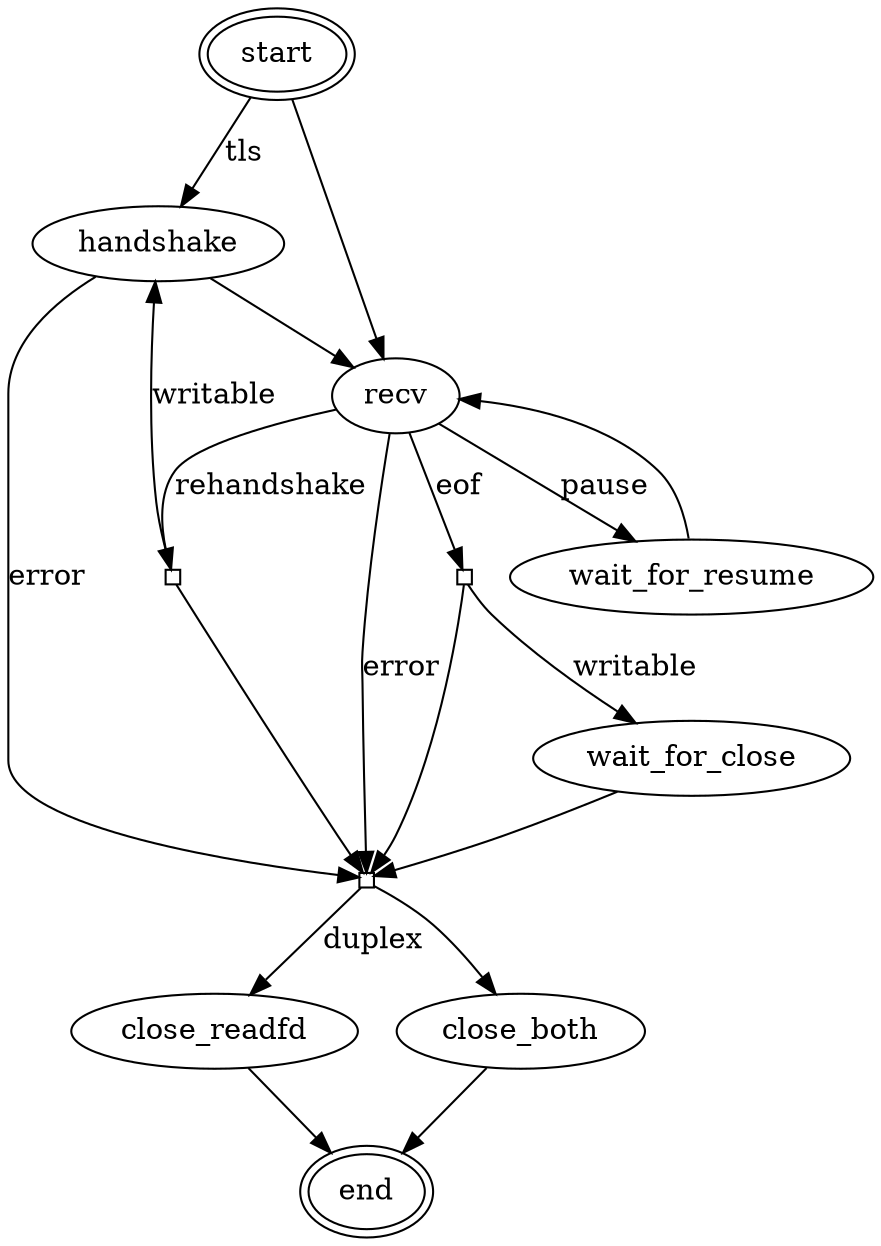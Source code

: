 strict digraph recv_states {
  start [peripheries=2];
  end [peripheries=2];
  handshake;
  recv;
  wait_for_resume;
  wait_for_close;
  close_readfd;
  close_both;

  node [label="", shape="box", height=0.1, width=0.1];
  rehandshake;
  close;
  eof;



  start -> handshake [label="tls"];
  start -> recv;

  handshake -> close [label="error"];
  handshake -> recv;

  recv -> rehandshake [label="rehandshake"];
  recv -> wait_for_resume [label="pause"];
  recv -> eof [label="eof"];
  recv -> close [label="error"];

  rehandshake -> handshake [label="writable"];
  rehandshake -> close;

  wait_for_resume -> recv;

  eof -> wait_for_close [label="writable"];
  eof -> close;

  wait_for_close -> close;

  close -> close_readfd [label="duplex"];
  close -> close_both;

  close_readfd -> end;
  close_both -> end;
  
}
